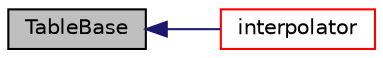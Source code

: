 digraph "TableBase"
{
  bgcolor="transparent";
  edge [fontname="Helvetica",fontsize="10",labelfontname="Helvetica",labelfontsize="10"];
  node [fontname="Helvetica",fontsize="10",shape=record];
  rankdir="LR";
  Node1 [label="TableBase",height=0.2,width=0.4,color="black", fillcolor="grey75", style="filled", fontcolor="black"];
  Node1 -> Node2 [dir="back",color="midnightblue",fontsize="10",style="solid",fontname="Helvetica"];
  Node2 [label="interpolator",height=0.2,width=0.4,color="red",URL="$a28833.html#a2053e0e9309c1a8a3ddd4d380c4cdcea",tooltip="Return (demand driven) interpolator. "];
}
